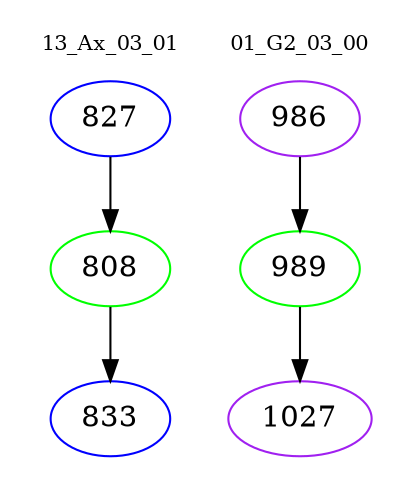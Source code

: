 digraph{
subgraph cluster_0 {
color = white
label = "13_Ax_03_01";
fontsize=10;
T0_827 [label="827", color="blue"]
T0_827 -> T0_808 [color="black"]
T0_808 [label="808", color="green"]
T0_808 -> T0_833 [color="black"]
T0_833 [label="833", color="blue"]
}
subgraph cluster_1 {
color = white
label = "01_G2_03_00";
fontsize=10;
T1_986 [label="986", color="purple"]
T1_986 -> T1_989 [color="black"]
T1_989 [label="989", color="green"]
T1_989 -> T1_1027 [color="black"]
T1_1027 [label="1027", color="purple"]
}
}
